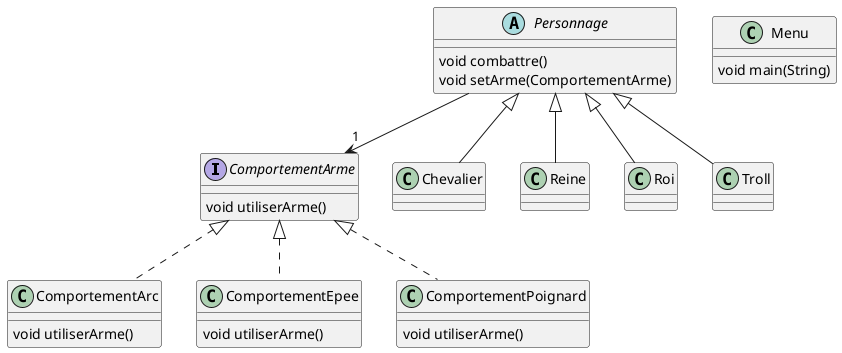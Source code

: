 @startuml

' definitions
' -----------

' package "Comportements"
interface ComportementArme
' end package

' package "Appli"
class Chevalier
abstract Personnage
class Reine
class Roi
class Troll
class Menu
' end package

' package "Comportements.Impl"
class ComportementArc
class ComportementEpee
class ComportementPoignard
' end package

' content
' -------

' Personnage:
Personnage --> "1" ComportementArme
Personnage : void combattre()
Personnage : void setArme(ComportementArme)

' Roi:
Personnage <|-- Roi

' ComportementPoignard:
ComportementArme <|.. ComportementPoignard
ComportementPoignard : void utiliserArme()

' ComportementArc:
ComportementArme <|.. ComportementArc
ComportementArc : void utiliserArme()

' Reine:
Personnage <|-- Reine

' Troll:
Personnage <|-- Troll

' ComportementArme:
ComportementArme : void utiliserArme()

' Menu:
Menu : void main(String)

' ComportementEpee:
ComportementArme <|.. ComportementEpee
ComportementEpee : void utiliserArme()

' Chevalier:
Personnage <|-- Chevalier

@enduml
